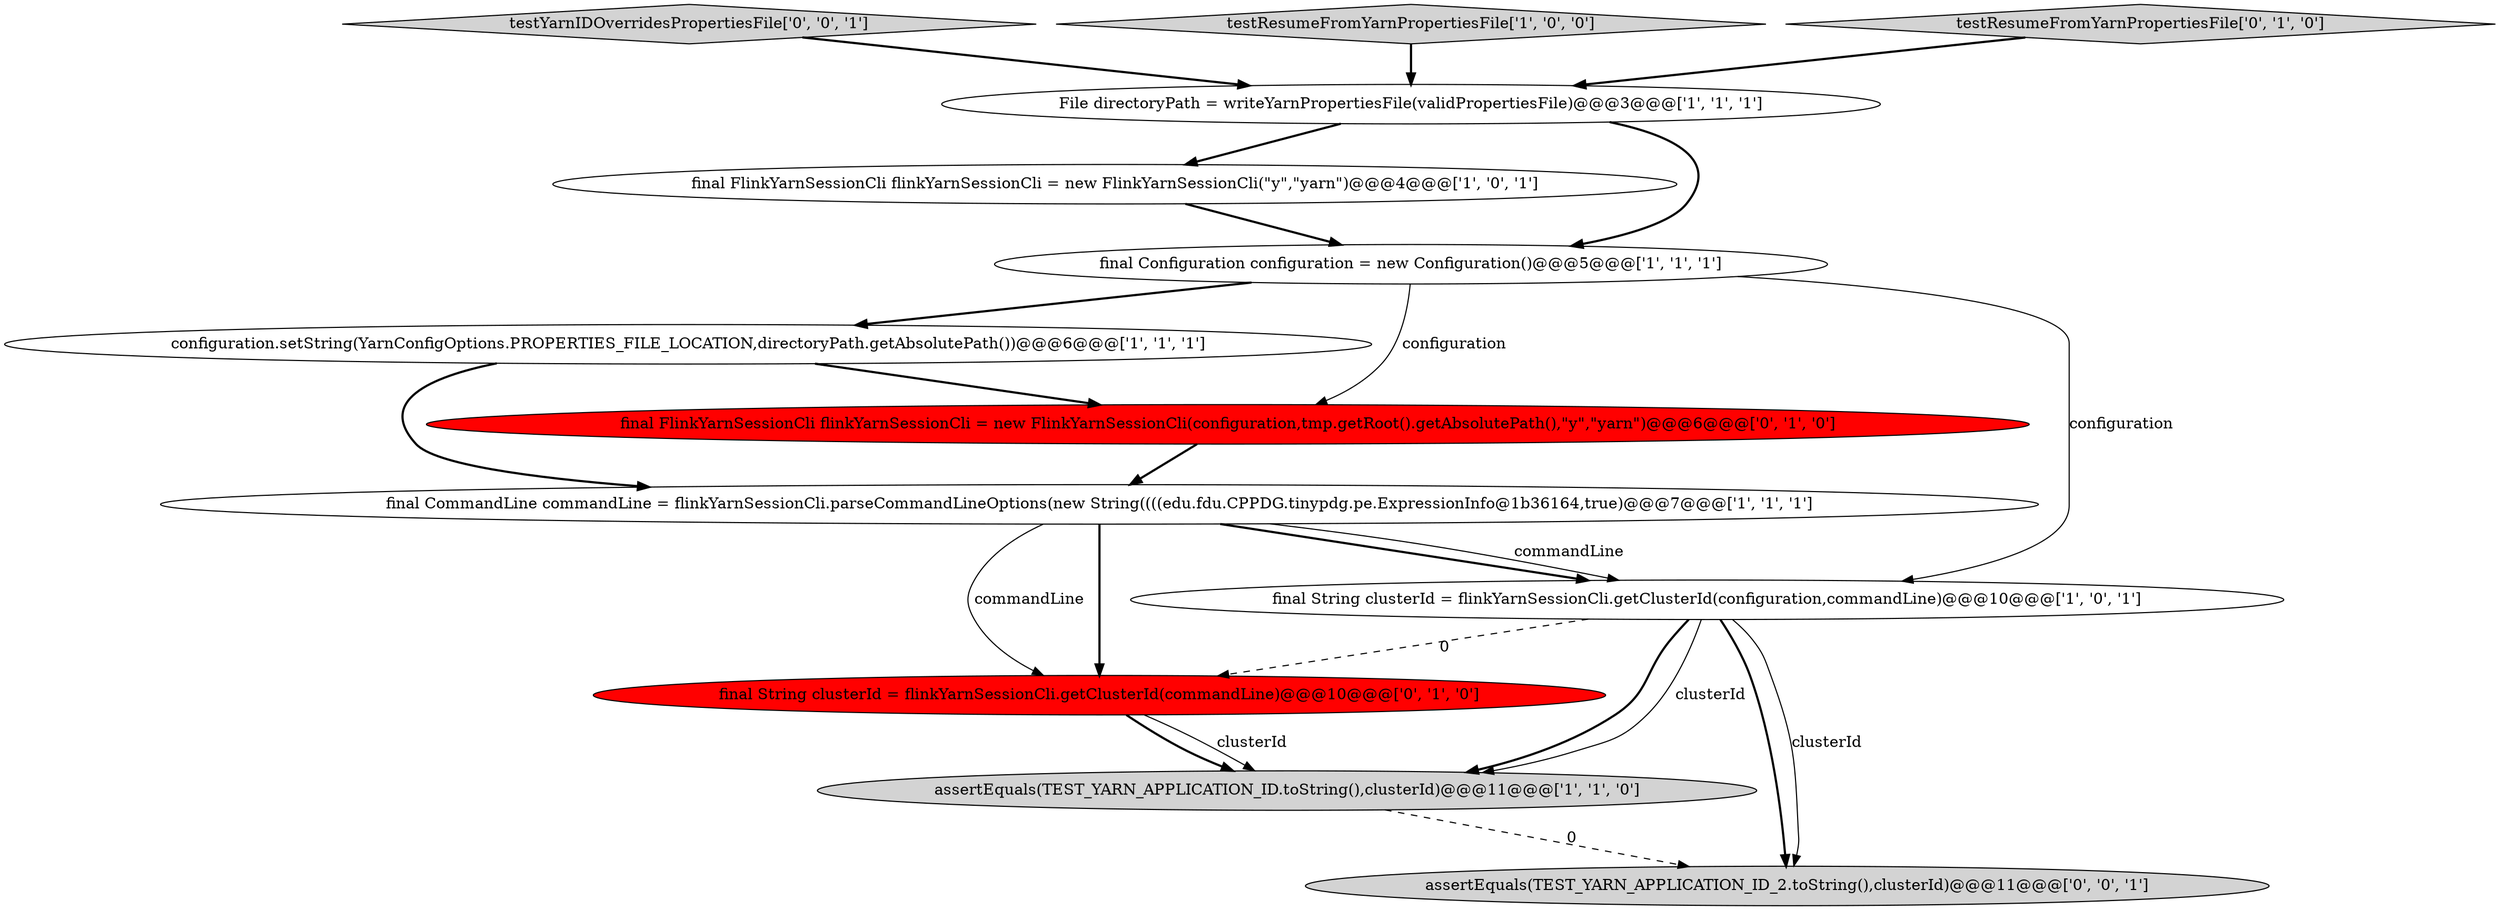 digraph {
2 [style = filled, label = "configuration.setString(YarnConfigOptions.PROPERTIES_FILE_LOCATION,directoryPath.getAbsolutePath())@@@6@@@['1', '1', '1']", fillcolor = white, shape = ellipse image = "AAA0AAABBB1BBB"];
6 [style = filled, label = "final Configuration configuration = new Configuration()@@@5@@@['1', '1', '1']", fillcolor = white, shape = ellipse image = "AAA0AAABBB1BBB"];
12 [style = filled, label = "testYarnIDOverridesPropertiesFile['0', '0', '1']", fillcolor = lightgray, shape = diamond image = "AAA0AAABBB3BBB"];
4 [style = filled, label = "testResumeFromYarnPropertiesFile['1', '0', '0']", fillcolor = lightgray, shape = diamond image = "AAA0AAABBB1BBB"];
11 [style = filled, label = "assertEquals(TEST_YARN_APPLICATION_ID_2.toString(),clusterId)@@@11@@@['0', '0', '1']", fillcolor = lightgray, shape = ellipse image = "AAA0AAABBB3BBB"];
3 [style = filled, label = "assertEquals(TEST_YARN_APPLICATION_ID.toString(),clusterId)@@@11@@@['1', '1', '0']", fillcolor = lightgray, shape = ellipse image = "AAA0AAABBB1BBB"];
5 [style = filled, label = "final FlinkYarnSessionCli flinkYarnSessionCli = new FlinkYarnSessionCli(\"y\",\"yarn\")@@@4@@@['1', '0', '1']", fillcolor = white, shape = ellipse image = "AAA0AAABBB1BBB"];
9 [style = filled, label = "final FlinkYarnSessionCli flinkYarnSessionCli = new FlinkYarnSessionCli(configuration,tmp.getRoot().getAbsolutePath(),\"y\",\"yarn\")@@@6@@@['0', '1', '0']", fillcolor = red, shape = ellipse image = "AAA1AAABBB2BBB"];
0 [style = filled, label = "final CommandLine commandLine = flinkYarnSessionCli.parseCommandLineOptions(new String((((edu.fdu.CPPDG.tinypdg.pe.ExpressionInfo@1b36164,true)@@@7@@@['1', '1', '1']", fillcolor = white, shape = ellipse image = "AAA0AAABBB1BBB"];
7 [style = filled, label = "File directoryPath = writeYarnPropertiesFile(validPropertiesFile)@@@3@@@['1', '1', '1']", fillcolor = white, shape = ellipse image = "AAA0AAABBB1BBB"];
10 [style = filled, label = "final String clusterId = flinkYarnSessionCli.getClusterId(commandLine)@@@10@@@['0', '1', '0']", fillcolor = red, shape = ellipse image = "AAA1AAABBB2BBB"];
1 [style = filled, label = "final String clusterId = flinkYarnSessionCli.getClusterId(configuration,commandLine)@@@10@@@['1', '0', '1']", fillcolor = white, shape = ellipse image = "AAA0AAABBB1BBB"];
8 [style = filled, label = "testResumeFromYarnPropertiesFile['0', '1', '0']", fillcolor = lightgray, shape = diamond image = "AAA0AAABBB2BBB"];
9->0 [style = bold, label=""];
6->1 [style = solid, label="configuration"];
1->3 [style = bold, label=""];
10->3 [style = bold, label=""];
1->10 [style = dashed, label="0"];
2->9 [style = bold, label=""];
0->10 [style = solid, label="commandLine"];
12->7 [style = bold, label=""];
4->7 [style = bold, label=""];
8->7 [style = bold, label=""];
1->11 [style = bold, label=""];
6->2 [style = bold, label=""];
7->5 [style = bold, label=""];
2->0 [style = bold, label=""];
0->10 [style = bold, label=""];
5->6 [style = bold, label=""];
6->9 [style = solid, label="configuration"];
0->1 [style = bold, label=""];
7->6 [style = bold, label=""];
1->3 [style = solid, label="clusterId"];
1->11 [style = solid, label="clusterId"];
0->1 [style = solid, label="commandLine"];
3->11 [style = dashed, label="0"];
10->3 [style = solid, label="clusterId"];
}
